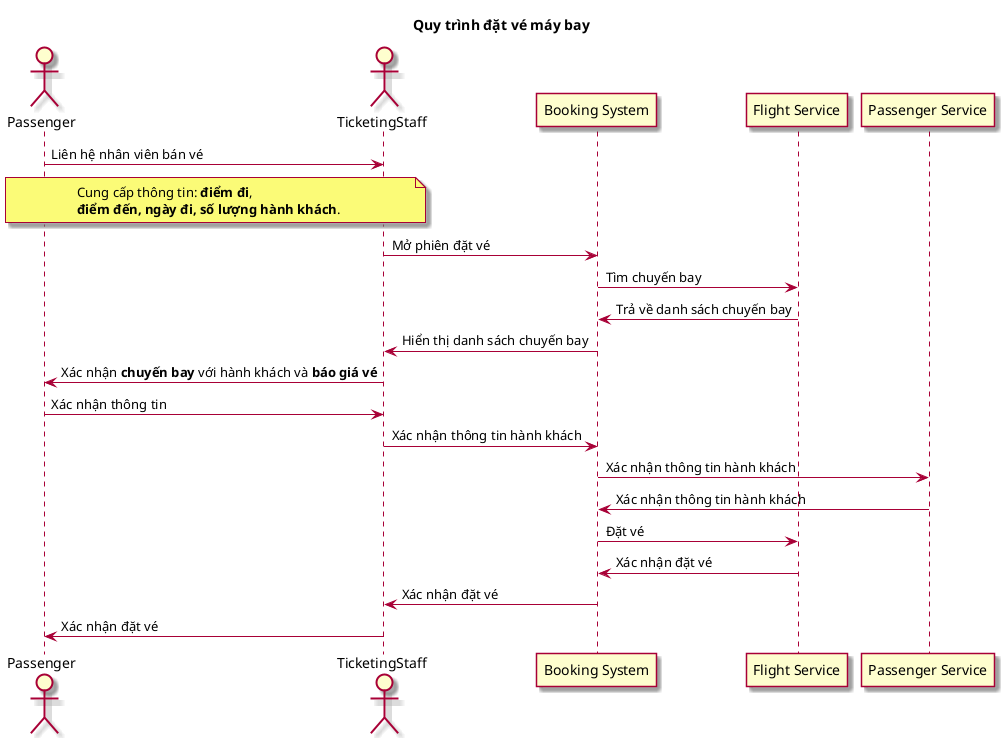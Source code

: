 @startuml "quy trinh dat ve may bay"
skin rose
title Quy trình đặt vé máy bay

actor Passenger
actor TicketingStaff
participant "Booking System" as BookingSystem
participant "Flight Service" as FlightService
participant "Passenger Service" as PassengerService

Passenger -> TicketingStaff: Liên hệ nhân viên bán vé
note over Passenger, TicketingStaff: Cung cấp thông tin: **điểm đi**, \n**điểm đến, ngày đi, số lượng hành khách**.
TicketingStaff -> BookingSystem: Mở phiên đặt vé
BookingSystem -> FlightService: Tìm chuyến bay
FlightService -> BookingSystem: Trả về danh sách chuyến bay
BookingSystem -> TicketingStaff: Hiển thị danh sách chuyến bay
TicketingStaff -> Passenger: Xác nhận **chuyến bay** với hành khách và **báo giá vé**
Passenger -> TicketingStaff: Xác nhận thông tin
TicketingStaff -> BookingSystem: Xác nhận thông tin hành khách
BookingSystem -> PassengerService: Xác nhận thông tin hành khách
PassengerService -> BookingSystem: Xác nhận thông tin hành khách
BookingSystem -> FlightService: Đặt vé
FlightService -> BookingSystem: Xác nhận đặt vé
BookingSystem -> TicketingStaff: Xác nhận đặt vé
TicketingStaff -> Passenger: Xác nhận đặt vé

@enduml
